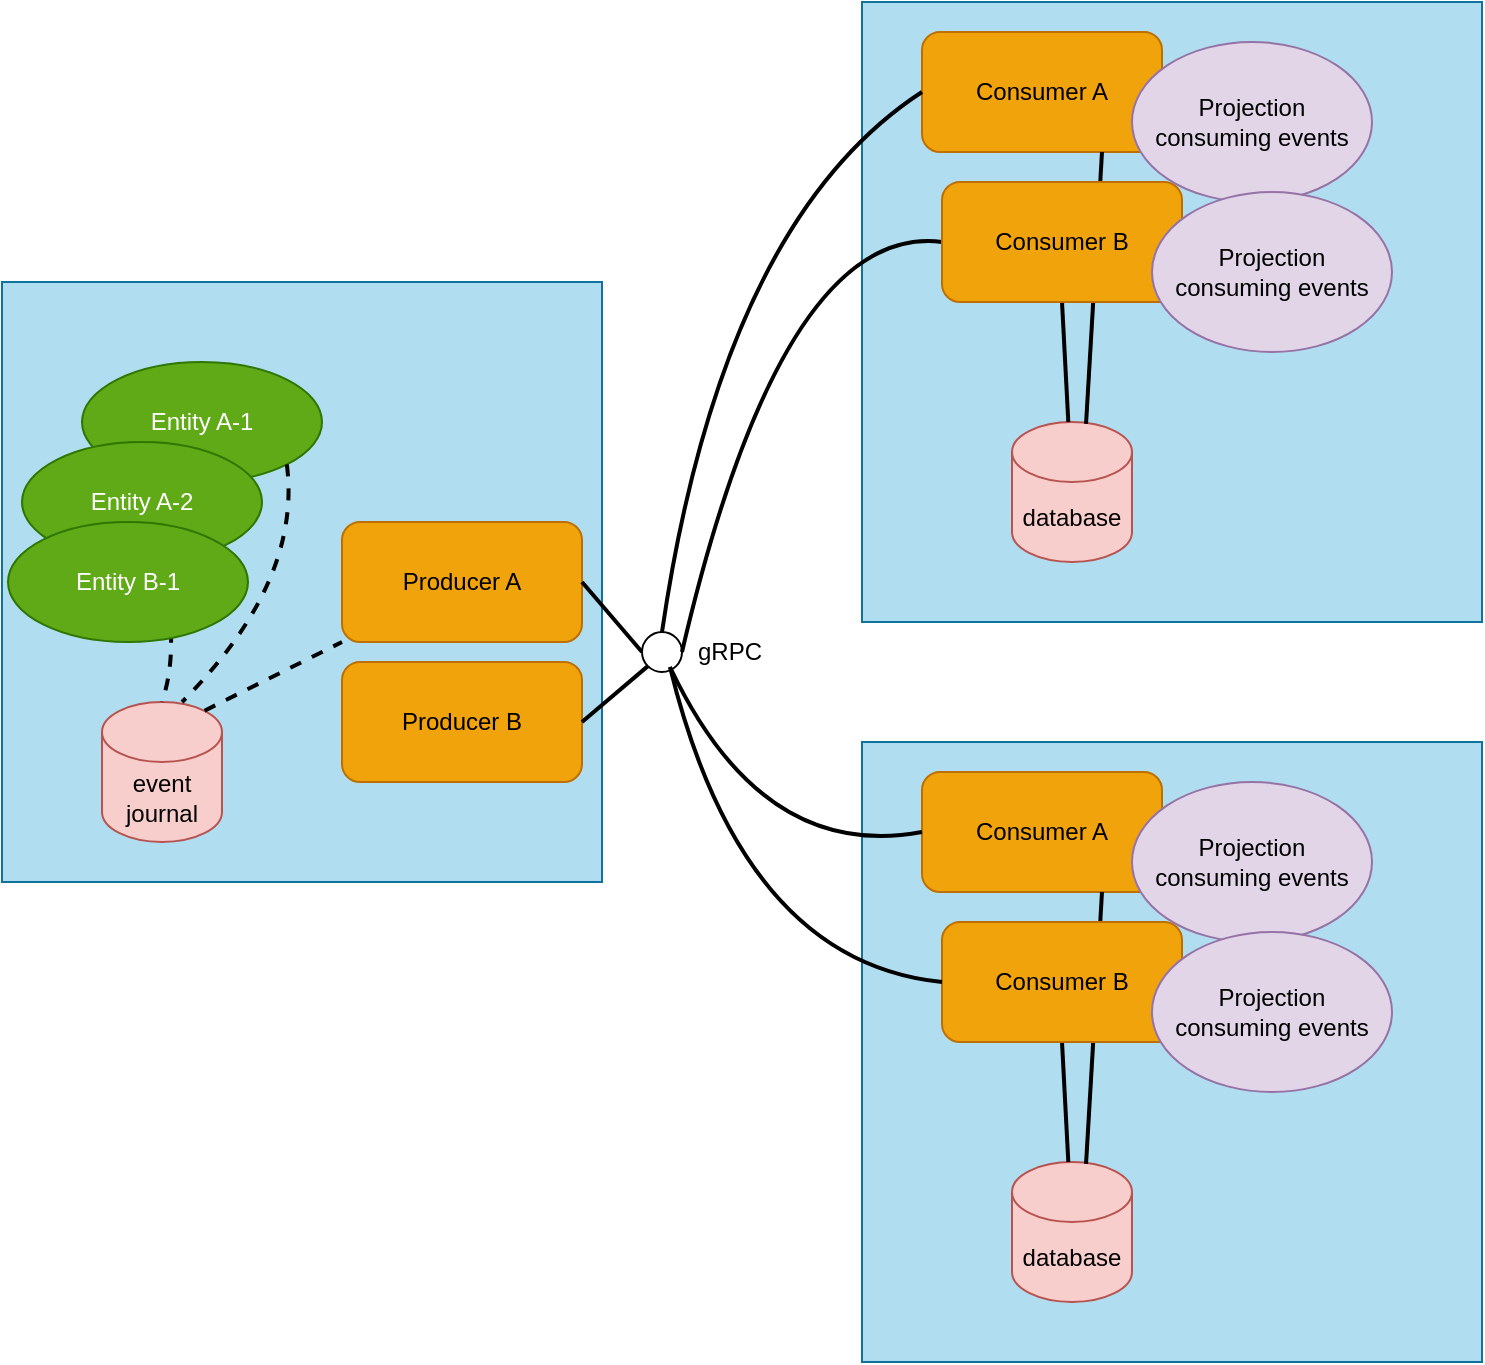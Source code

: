 <mxfile version="21.7.1" type="device">
  <diagram name="Page-1" id="AsP60JgBl1jaJY_T1ypP">
    <mxGraphModel dx="1787" dy="1612" grid="1" gridSize="10" guides="1" tooltips="1" connect="1" arrows="1" fold="1" page="1" pageScale="1" pageWidth="827" pageHeight="1169" math="0" shadow="0">
      <root>
        <mxCell id="0" />
        <mxCell id="1" parent="0" />
        <mxCell id="Z3GVn9q660Q-xpyVM-ZC-12" value="" style="whiteSpace=wrap;html=1;aspect=fixed;fillColor=#b1ddf0;strokeColor=#10739e;" parent="1" vertex="1">
          <mxGeometry x="450" y="110" width="310" height="310" as="geometry" />
        </mxCell>
        <mxCell id="Z3GVn9q660Q-xpyVM-ZC-11" value="" style="whiteSpace=wrap;html=1;aspect=fixed;fillColor=#b1ddf0;strokeColor=#10739e;" parent="1" vertex="1">
          <mxGeometry x="20" y="250" width="300" height="300" as="geometry" />
        </mxCell>
        <mxCell id="Z3GVn9q660Q-xpyVM-ZC-1" value="database" style="shape=cylinder3;whiteSpace=wrap;html=1;boundedLbl=1;backgroundOutline=1;size=15;fillColor=#f8cecc;strokeColor=#b85450;" parent="1" vertex="1">
          <mxGeometry x="525" y="320" width="60" height="70" as="geometry" />
        </mxCell>
        <mxCell id="Z3GVn9q660Q-xpyVM-ZC-2" value="event journal" style="shape=cylinder3;whiteSpace=wrap;html=1;boundedLbl=1;backgroundOutline=1;size=15;fillColor=#f8cecc;strokeColor=#b85450;" parent="1" vertex="1">
          <mxGeometry x="70" y="460" width="60" height="70" as="geometry" />
        </mxCell>
        <mxCell id="Z3GVn9q660Q-xpyVM-ZC-4" value="Producer A" style="rounded=1;whiteSpace=wrap;html=1;fillColor=#f0a30a;fontColor=#000000;strokeColor=#BD7000;" parent="1" vertex="1">
          <mxGeometry x="190" y="370" width="120" height="60" as="geometry" />
        </mxCell>
        <mxCell id="Z3GVn9q660Q-xpyVM-ZC-5" value="Entity A-1" style="ellipse;whiteSpace=wrap;html=1;fillColor=#60a917;strokeColor=#2D7600;fontColor=#ffffff;" parent="1" vertex="1">
          <mxGeometry x="60" y="290" width="120" height="60" as="geometry" />
        </mxCell>
        <mxCell id="Z3GVn9q660Q-xpyVM-ZC-6" value="Entity A-2" style="ellipse;whiteSpace=wrap;html=1;fillColor=#60a917;strokeColor=#2D7600;fontColor=#ffffff;" parent="1" vertex="1">
          <mxGeometry x="30" y="330" width="120" height="60" as="geometry" />
        </mxCell>
        <mxCell id="Z3GVn9q660Q-xpyVM-ZC-7" value="" style="endArrow=none;html=1;exitX=0.567;exitY=0.983;exitDx=0;exitDy=0;exitPerimeter=0;entryX=0.5;entryY=0;entryDx=0;entryDy=0;entryPerimeter=0;strokeWidth=2;endFill=0;jumpStyle=none;strokeColor=default;dashed=1;curved=1;" parent="1" source="Z3GVn9q660Q-xpyVM-ZC-6" target="Z3GVn9q660Q-xpyVM-ZC-2" edge="1">
          <mxGeometry width="50" height="50" relative="1" as="geometry">
            <mxPoint x="340" y="570" as="sourcePoint" />
            <mxPoint x="390" y="520" as="targetPoint" />
            <Array as="points">
              <mxPoint x="110" y="430" />
            </Array>
          </mxGeometry>
        </mxCell>
        <mxCell id="Z3GVn9q660Q-xpyVM-ZC-8" value="" style="endArrow=none;html=1;exitX=1;exitY=1;exitDx=0;exitDy=0;strokeWidth=2;endFill=0;dashed=1;curved=1;" parent="1" source="Z3GVn9q660Q-xpyVM-ZC-5" edge="1">
          <mxGeometry width="50" height="50" relative="1" as="geometry">
            <mxPoint x="108" y="399" as="sourcePoint" />
            <mxPoint x="110" y="460" as="targetPoint" />
            <Array as="points">
              <mxPoint x="170" y="400" />
            </Array>
          </mxGeometry>
        </mxCell>
        <mxCell id="Z3GVn9q660Q-xpyVM-ZC-10" value="" style="endArrow=none;html=1;exitX=0.855;exitY=0;exitDx=0;exitDy=4.35;strokeWidth=2;endFill=0;exitPerimeter=0;curved=1;dashed=1;" parent="1" source="Z3GVn9q660Q-xpyVM-ZC-2" target="Z3GVn9q660Q-xpyVM-ZC-4" edge="1">
          <mxGeometry width="50" height="50" relative="1" as="geometry">
            <mxPoint x="172" y="351" as="sourcePoint" />
            <mxPoint x="160" y="470" as="targetPoint" />
          </mxGeometry>
        </mxCell>
        <mxCell id="S4ye47c-eQ2FClUaUVk9-42" style="rounded=0;orthogonalLoop=1;jettySize=auto;html=1;exitX=0.5;exitY=1;exitDx=0;exitDy=0;endArrow=none;endFill=0;strokeWidth=2;" parent="1" source="Z3GVn9q660Q-xpyVM-ZC-13" target="Z3GVn9q660Q-xpyVM-ZC-1" edge="1">
          <mxGeometry relative="1" as="geometry" />
        </mxCell>
        <mxCell id="Z3GVn9q660Q-xpyVM-ZC-18" value="" style="endArrow=none;html=1;rounded=0;strokeWidth=2;endFill=0;entryX=0;entryY=0.5;entryDx=0;entryDy=0;exitX=1;exitY=0.5;exitDx=0;exitDy=0;" parent="1" source="Z3GVn9q660Q-xpyVM-ZC-4" target="Z3GVn9q660Q-xpyVM-ZC-17" edge="1">
          <mxGeometry width="50" height="50" relative="1" as="geometry">
            <mxPoint x="310" y="309.496" as="sourcePoint" />
            <mxPoint x="340" y="309.51" as="targetPoint" />
          </mxGeometry>
        </mxCell>
        <mxCell id="Z3GVn9q660Q-xpyVM-ZC-17" value="" style="ellipse;whiteSpace=wrap;html=1;aspect=fixed;" parent="1" vertex="1">
          <mxGeometry x="340" y="425" width="20" height="20" as="geometry" />
        </mxCell>
        <mxCell id="Z3GVn9q660Q-xpyVM-ZC-19" value="gRPC" style="text;html=1;strokeColor=none;fillColor=none;align=center;verticalAlign=middle;whiteSpace=wrap;rounded=0;" parent="1" vertex="1">
          <mxGeometry x="354" y="420" width="60" height="30" as="geometry" />
        </mxCell>
        <mxCell id="S4ye47c-eQ2FClUaUVk9-10" value="" style="endArrow=none;html=1;entryX=0;entryY=0.5;entryDx=0;entryDy=0;exitX=1;exitY=0.5;exitDx=0;exitDy=0;strokeWidth=2;curved=1;" parent="1" source="Z3GVn9q660Q-xpyVM-ZC-17" target="Z3GVn9q660Q-xpyVM-ZC-13" edge="1">
          <mxGeometry width="50" height="50" relative="1" as="geometry">
            <mxPoint x="390" y="900" as="sourcePoint" />
            <mxPoint x="440" y="850" as="targetPoint" />
            <Array as="points">
              <mxPoint x="410" y="220" />
            </Array>
          </mxGeometry>
        </mxCell>
        <mxCell id="S4ye47c-eQ2FClUaUVk9-24" value="Entity B-1" style="ellipse;whiteSpace=wrap;html=1;fillColor=#60a917;strokeColor=#2D7600;fontColor=#ffffff;" parent="1" vertex="1">
          <mxGeometry x="23" y="370" width="120" height="60" as="geometry" />
        </mxCell>
        <mxCell id="GOo732hD_aTZUpCHjIj8-1" value="Producer B" style="rounded=1;whiteSpace=wrap;html=1;fillColor=#f0a30a;fontColor=#000000;strokeColor=#BD7000;" vertex="1" parent="1">
          <mxGeometry x="190" y="440" width="120" height="60" as="geometry" />
        </mxCell>
        <mxCell id="GOo732hD_aTZUpCHjIj8-3" value="" style="endArrow=none;html=1;rounded=0;strokeWidth=2;endFill=0;entryX=1;entryY=0.5;entryDx=0;entryDy=0;exitX=0;exitY=1;exitDx=0;exitDy=0;" edge="1" parent="1" source="Z3GVn9q660Q-xpyVM-ZC-17" target="GOo732hD_aTZUpCHjIj8-1">
          <mxGeometry width="50" height="50" relative="1" as="geometry">
            <mxPoint x="320" y="410" as="sourcePoint" />
            <mxPoint x="350" y="445" as="targetPoint" />
          </mxGeometry>
        </mxCell>
        <mxCell id="GOo732hD_aTZUpCHjIj8-4" value="Consumer A" style="rounded=1;whiteSpace=wrap;html=1;fillColor=#f0a30a;fontColor=#000000;strokeColor=#BD7000;" vertex="1" parent="1">
          <mxGeometry x="480" y="125" width="120" height="60" as="geometry" />
        </mxCell>
        <mxCell id="GOo732hD_aTZUpCHjIj8-5" value="Projection &lt;br&gt;consuming events" style="ellipse;whiteSpace=wrap;html=1;fillColor=#e1d5e7;strokeColor=#9673a6;" vertex="1" parent="1">
          <mxGeometry x="585" y="130" width="120" height="80" as="geometry" />
        </mxCell>
        <mxCell id="GOo732hD_aTZUpCHjIj8-6" style="rounded=0;orthogonalLoop=1;jettySize=auto;html=1;exitX=0.75;exitY=1;exitDx=0;exitDy=0;endArrow=none;endFill=0;strokeWidth=2;entryX=0.617;entryY=0.014;entryDx=0;entryDy=0;entryPerimeter=0;" edge="1" parent="1" source="GOo732hD_aTZUpCHjIj8-4" target="Z3GVn9q660Q-xpyVM-ZC-1">
          <mxGeometry relative="1" as="geometry">
            <mxPoint x="560" y="270" as="sourcePoint" />
            <mxPoint x="563" y="310" as="targetPoint" />
          </mxGeometry>
        </mxCell>
        <mxCell id="Z3GVn9q660Q-xpyVM-ZC-13" value="Consumer B" style="rounded=1;whiteSpace=wrap;html=1;fillColor=#f0a30a;fontColor=#000000;strokeColor=#BD7000;" parent="1" vertex="1">
          <mxGeometry x="490" y="200" width="120" height="60" as="geometry" />
        </mxCell>
        <mxCell id="Z3GVn9q660Q-xpyVM-ZC-3" value="Projection &lt;br&gt;consuming events" style="ellipse;whiteSpace=wrap;html=1;fillColor=#e1d5e7;strokeColor=#9673a6;" parent="1" vertex="1">
          <mxGeometry x="595" y="205" width="120" height="80" as="geometry" />
        </mxCell>
        <mxCell id="GOo732hD_aTZUpCHjIj8-7" value="" style="endArrow=none;html=1;entryX=0;entryY=0.5;entryDx=0;entryDy=0;exitX=0.5;exitY=0;exitDx=0;exitDy=0;strokeWidth=2;curved=1;" edge="1" parent="1" source="Z3GVn9q660Q-xpyVM-ZC-17" target="GOo732hD_aTZUpCHjIj8-4">
          <mxGeometry width="50" height="50" relative="1" as="geometry">
            <mxPoint x="370" y="445" as="sourcePoint" />
            <mxPoint x="500" y="240" as="targetPoint" />
            <Array as="points">
              <mxPoint x="380" y="220" />
            </Array>
          </mxGeometry>
        </mxCell>
        <mxCell id="GOo732hD_aTZUpCHjIj8-8" value="" style="whiteSpace=wrap;html=1;aspect=fixed;fillColor=#b1ddf0;strokeColor=#10739e;" vertex="1" parent="1">
          <mxGeometry x="450" y="480" width="310" height="310" as="geometry" />
        </mxCell>
        <mxCell id="GOo732hD_aTZUpCHjIj8-9" value="database" style="shape=cylinder3;whiteSpace=wrap;html=1;boundedLbl=1;backgroundOutline=1;size=15;fillColor=#f8cecc;strokeColor=#b85450;" vertex="1" parent="1">
          <mxGeometry x="525" y="690" width="60" height="70" as="geometry" />
        </mxCell>
        <mxCell id="GOo732hD_aTZUpCHjIj8-10" style="rounded=0;orthogonalLoop=1;jettySize=auto;html=1;exitX=0.5;exitY=1;exitDx=0;exitDy=0;endArrow=none;endFill=0;strokeWidth=2;" edge="1" parent="1" source="GOo732hD_aTZUpCHjIj8-14" target="GOo732hD_aTZUpCHjIj8-9">
          <mxGeometry relative="1" as="geometry" />
        </mxCell>
        <mxCell id="GOo732hD_aTZUpCHjIj8-11" value="Consumer A" style="rounded=1;whiteSpace=wrap;html=1;fillColor=#f0a30a;fontColor=#000000;strokeColor=#BD7000;" vertex="1" parent="1">
          <mxGeometry x="480" y="495" width="120" height="60" as="geometry" />
        </mxCell>
        <mxCell id="GOo732hD_aTZUpCHjIj8-12" value="Projection &lt;br&gt;consuming events" style="ellipse;whiteSpace=wrap;html=1;fillColor=#e1d5e7;strokeColor=#9673a6;" vertex="1" parent="1">
          <mxGeometry x="585" y="500" width="120" height="80" as="geometry" />
        </mxCell>
        <mxCell id="GOo732hD_aTZUpCHjIj8-13" style="rounded=0;orthogonalLoop=1;jettySize=auto;html=1;exitX=0.75;exitY=1;exitDx=0;exitDy=0;endArrow=none;endFill=0;strokeWidth=2;entryX=0.617;entryY=0.014;entryDx=0;entryDy=0;entryPerimeter=0;" edge="1" parent="1" source="GOo732hD_aTZUpCHjIj8-11" target="GOo732hD_aTZUpCHjIj8-9">
          <mxGeometry relative="1" as="geometry">
            <mxPoint x="560" y="640" as="sourcePoint" />
            <mxPoint x="563" y="680" as="targetPoint" />
          </mxGeometry>
        </mxCell>
        <mxCell id="GOo732hD_aTZUpCHjIj8-14" value="Consumer B" style="rounded=1;whiteSpace=wrap;html=1;fillColor=#f0a30a;fontColor=#000000;strokeColor=#BD7000;" vertex="1" parent="1">
          <mxGeometry x="490" y="570" width="120" height="60" as="geometry" />
        </mxCell>
        <mxCell id="GOo732hD_aTZUpCHjIj8-15" value="Projection &lt;br&gt;consuming events" style="ellipse;whiteSpace=wrap;html=1;fillColor=#e1d5e7;strokeColor=#9673a6;" vertex="1" parent="1">
          <mxGeometry x="595" y="575" width="120" height="80" as="geometry" />
        </mxCell>
        <mxCell id="GOo732hD_aTZUpCHjIj8-16" value="" style="endArrow=none;html=1;entryX=0;entryY=0.5;entryDx=0;entryDy=0;exitX=0;exitY=0.75;exitDx=0;exitDy=0;strokeWidth=2;curved=1;" edge="1" parent="1" source="Z3GVn9q660Q-xpyVM-ZC-19" target="GOo732hD_aTZUpCHjIj8-14">
          <mxGeometry width="50" height="50" relative="1" as="geometry">
            <mxPoint x="370" y="445" as="sourcePoint" />
            <mxPoint x="500" y="240" as="targetPoint" />
            <Array as="points">
              <mxPoint x="390" y="590" />
            </Array>
          </mxGeometry>
        </mxCell>
        <mxCell id="GOo732hD_aTZUpCHjIj8-17" value="" style="endArrow=none;html=1;entryX=0;entryY=0.5;entryDx=0;entryDy=0;exitX=0;exitY=0.75;exitDx=0;exitDy=0;strokeWidth=2;curved=1;" edge="1" parent="1" source="Z3GVn9q660Q-xpyVM-ZC-19" target="GOo732hD_aTZUpCHjIj8-11">
          <mxGeometry width="50" height="50" relative="1" as="geometry">
            <mxPoint x="364" y="453" as="sourcePoint" />
            <mxPoint x="500" y="610" as="targetPoint" />
            <Array as="points">
              <mxPoint x="400" y="540" />
            </Array>
          </mxGeometry>
        </mxCell>
      </root>
    </mxGraphModel>
  </diagram>
</mxfile>
